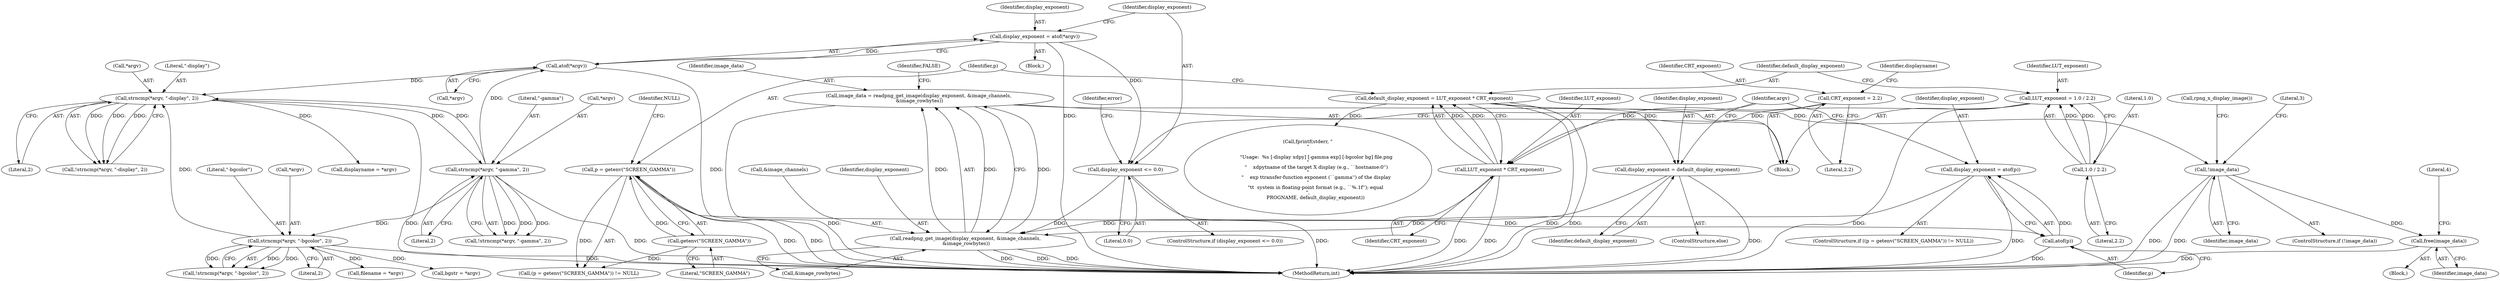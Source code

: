 digraph "0_Android_9d4853418ab2f754c2b63e091c29c5529b8b86ca_7@API" {
"1000476" [label="(Call,image_data = readpng_get_image(display_exponent, &image_channels,\n &image_rowbytes))"];
"1000478" [label="(Call,readpng_get_image(display_exponent, &image_channels,\n &image_rowbytes))"];
"1000177" [label="(Call,display_exponent = atof(p))"];
"1000179" [label="(Call,atof(p))"];
"1000172" [label="(Call,p = getenv(\"SCREEN_GAMMA\"))"];
"1000174" [label="(Call,getenv(\"SCREEN_GAMMA\"))"];
"1000237" [label="(Call,display_exponent <= 0.0)"];
"1000231" [label="(Call,display_exponent = atof(*argv))"];
"1000233" [label="(Call,atof(*argv))"];
"1000216" [label="(Call,strncmp(*argv, \"-gamma\", 2))"];
"1000195" [label="(Call,strncmp(*argv, \"-display\", 2))"];
"1000245" [label="(Call,strncmp(*argv, \"-bgcolor\", 2))"];
"1000182" [label="(Call,display_exponent = default_display_exponent)"];
"1000165" [label="(Call,default_display_exponent = LUT_exponent * CRT_exponent)"];
"1000167" [label="(Call,LUT_exponent * CRT_exponent)"];
"1000160" [label="(Call,LUT_exponent = 1.0 / 2.2)"];
"1000162" [label="(Call,1.0 / 2.2)"];
"1000144" [label="(Call,CRT_exponent = 2.2)"];
"1000489" [label="(Call,!image_data)"];
"1000497" [label="(Call,free(image_data))"];
"1000209" [label="(Call,displayname = *argv)"];
"1000493" [label="(Literal,3)"];
"1000173" [label="(Identifier,p)"];
"1000161" [label="(Identifier,LUT_exponent)"];
"1000177" [label="(Call,display_exponent = atof(p))"];
"1000241" [label="(Identifier,error)"];
"1000194" [label="(Call,!strncmp(*argv, \"-display\", 2))"];
"1000151" [label="(Identifier,displayname)"];
"1000496" [label="(Block,)"];
"1000239" [label="(Literal,0.0)"];
"1000477" [label="(Identifier,image_data)"];
"1000488" [label="(ControlStructure,if (!image_data))"];
"1000128" [label="(Block,)"];
"1000476" [label="(Call,image_data = readpng_get_image(display_exponent, &image_channels,\n &image_rowbytes))"];
"1000220" [label="(Literal,2)"];
"1000168" [label="(Identifier,LUT_exponent)"];
"1000480" [label="(Call,&image_channels)"];
"1000184" [label="(Identifier,default_display_exponent)"];
"1000195" [label="(Call,strncmp(*argv, \"-display\", 2))"];
"1000166" [label="(Identifier,default_display_exponent)"];
"1000552" [label="(MethodReturn,int)"];
"1000182" [label="(Call,display_exponent = default_display_exponent)"];
"1000174" [label="(Call,getenv(\"SCREEN_GAMMA\"))"];
"1000230" [label="(Block,)"];
"1000198" [label="(Literal,\"-display\")"];
"1000164" [label="(Literal,2.2)"];
"1000162" [label="(Call,1.0 / 2.2)"];
"1000219" [label="(Literal,\"-gamma\")"];
"1000489" [label="(Call,!image_data)"];
"1000145" [label="(Identifier,CRT_exponent)"];
"1000171" [label="(Call,(p = getenv(\"SCREEN_GAMMA\")) != NULL)"];
"1000485" [label="(Identifier,FALSE)"];
"1000234" [label="(Call,*argv)"];
"1000217" [label="(Call,*argv)"];
"1000183" [label="(Identifier,display_exponent)"];
"1000178" [label="(Identifier,display_exponent)"];
"1000144" [label="(Call,CRT_exponent = 2.2)"];
"1000500" [label="(Literal,4)"];
"1000248" [label="(Literal,\"-bgcolor\")"];
"1000236" [label="(ControlStructure,if (display_exponent <= 0.0))"];
"1000498" [label="(Identifier,image_data)"];
"1000244" [label="(Call,!strncmp(*argv, \"-bgcolor\", 2))"];
"1000189" [label="(Identifier,argv)"];
"1000176" [label="(Identifier,NULL)"];
"1000478" [label="(Call,readpng_get_image(display_exponent, &image_channels,\n &image_rowbytes))"];
"1000233" [label="(Call,atof(*argv))"];
"1000249" [label="(Literal,2)"];
"1000170" [label="(ControlStructure,if ((p = getenv(\"SCREEN_GAMMA\")) != NULL))"];
"1000318" [label="(Call,fprintf(stderr, \"\n\"\n\n           \"Usage:  %s [-display xdpy] [-gamma exp] [-bgcolor bg] file.png\n\"\n           \"    xdpy\tname of the target X display (e.g., ``hostname:0'')\n\"\n           \"    exp \ttransfer-function exponent (``gamma'') of the display\n\"\n          \"\t\t  system in floating-point format (e.g., ``%.1f''); equal\n\",\n          PROGNAME, default_display_exponent))"];
"1000146" [label="(Literal,2.2)"];
"1000290" [label="(Call,filename = *argv)"];
"1000231" [label="(Call,display_exponent = atof(*argv))"];
"1000260" [label="(Call,bgstr = *argv)"];
"1000245" [label="(Call,strncmp(*argv, \"-bgcolor\", 2))"];
"1000490" [label="(Identifier,image_data)"];
"1000215" [label="(Call,!strncmp(*argv, \"-gamma\", 2))"];
"1000237" [label="(Call,display_exponent <= 0.0)"];
"1000175" [label="(Literal,\"SCREEN_GAMMA\")"];
"1000196" [label="(Call,*argv)"];
"1000482" [label="(Call,&image_rowbytes)"];
"1000497" [label="(Call,free(image_data))"];
"1000180" [label="(Identifier,p)"];
"1000479" [label="(Identifier,display_exponent)"];
"1000238" [label="(Identifier,display_exponent)"];
"1000163" [label="(Literal,1.0)"];
"1000232" [label="(Identifier,display_exponent)"];
"1000495" [label="(Call,rpng_x_display_image())"];
"1000172" [label="(Call,p = getenv(\"SCREEN_GAMMA\"))"];
"1000216" [label="(Call,strncmp(*argv, \"-gamma\", 2))"];
"1000246" [label="(Call,*argv)"];
"1000179" [label="(Call,atof(p))"];
"1000160" [label="(Call,LUT_exponent = 1.0 / 2.2)"];
"1000181" [label="(ControlStructure,else)"];
"1000167" [label="(Call,LUT_exponent * CRT_exponent)"];
"1000199" [label="(Literal,2)"];
"1000169" [label="(Identifier,CRT_exponent)"];
"1000165" [label="(Call,default_display_exponent = LUT_exponent * CRT_exponent)"];
"1000476" -> "1000128"  [label="AST: "];
"1000476" -> "1000478"  [label="CFG: "];
"1000477" -> "1000476"  [label="AST: "];
"1000478" -> "1000476"  [label="AST: "];
"1000485" -> "1000476"  [label="CFG: "];
"1000476" -> "1000552"  [label="DDG: "];
"1000478" -> "1000476"  [label="DDG: "];
"1000478" -> "1000476"  [label="DDG: "];
"1000478" -> "1000476"  [label="DDG: "];
"1000476" -> "1000489"  [label="DDG: "];
"1000478" -> "1000482"  [label="CFG: "];
"1000479" -> "1000478"  [label="AST: "];
"1000480" -> "1000478"  [label="AST: "];
"1000482" -> "1000478"  [label="AST: "];
"1000478" -> "1000552"  [label="DDG: "];
"1000478" -> "1000552"  [label="DDG: "];
"1000478" -> "1000552"  [label="DDG: "];
"1000177" -> "1000478"  [label="DDG: "];
"1000237" -> "1000478"  [label="DDG: "];
"1000182" -> "1000478"  [label="DDG: "];
"1000177" -> "1000170"  [label="AST: "];
"1000177" -> "1000179"  [label="CFG: "];
"1000178" -> "1000177"  [label="AST: "];
"1000179" -> "1000177"  [label="AST: "];
"1000189" -> "1000177"  [label="CFG: "];
"1000177" -> "1000552"  [label="DDG: "];
"1000179" -> "1000177"  [label="DDG: "];
"1000179" -> "1000180"  [label="CFG: "];
"1000180" -> "1000179"  [label="AST: "];
"1000179" -> "1000552"  [label="DDG: "];
"1000172" -> "1000179"  [label="DDG: "];
"1000172" -> "1000171"  [label="AST: "];
"1000172" -> "1000174"  [label="CFG: "];
"1000173" -> "1000172"  [label="AST: "];
"1000174" -> "1000172"  [label="AST: "];
"1000176" -> "1000172"  [label="CFG: "];
"1000172" -> "1000552"  [label="DDG: "];
"1000172" -> "1000552"  [label="DDG: "];
"1000172" -> "1000171"  [label="DDG: "];
"1000174" -> "1000172"  [label="DDG: "];
"1000174" -> "1000175"  [label="CFG: "];
"1000175" -> "1000174"  [label="AST: "];
"1000174" -> "1000171"  [label="DDG: "];
"1000237" -> "1000236"  [label="AST: "];
"1000237" -> "1000239"  [label="CFG: "];
"1000238" -> "1000237"  [label="AST: "];
"1000239" -> "1000237"  [label="AST: "];
"1000189" -> "1000237"  [label="CFG: "];
"1000241" -> "1000237"  [label="CFG: "];
"1000237" -> "1000552"  [label="DDG: "];
"1000231" -> "1000237"  [label="DDG: "];
"1000231" -> "1000230"  [label="AST: "];
"1000231" -> "1000233"  [label="CFG: "];
"1000232" -> "1000231"  [label="AST: "];
"1000233" -> "1000231"  [label="AST: "];
"1000238" -> "1000231"  [label="CFG: "];
"1000231" -> "1000552"  [label="DDG: "];
"1000233" -> "1000231"  [label="DDG: "];
"1000233" -> "1000234"  [label="CFG: "];
"1000234" -> "1000233"  [label="AST: "];
"1000233" -> "1000552"  [label="DDG: "];
"1000233" -> "1000195"  [label="DDG: "];
"1000216" -> "1000233"  [label="DDG: "];
"1000216" -> "1000215"  [label="AST: "];
"1000216" -> "1000220"  [label="CFG: "];
"1000217" -> "1000216"  [label="AST: "];
"1000219" -> "1000216"  [label="AST: "];
"1000220" -> "1000216"  [label="AST: "];
"1000215" -> "1000216"  [label="CFG: "];
"1000216" -> "1000552"  [label="DDG: "];
"1000216" -> "1000195"  [label="DDG: "];
"1000216" -> "1000215"  [label="DDG: "];
"1000216" -> "1000215"  [label="DDG: "];
"1000216" -> "1000215"  [label="DDG: "];
"1000195" -> "1000216"  [label="DDG: "];
"1000216" -> "1000245"  [label="DDG: "];
"1000195" -> "1000194"  [label="AST: "];
"1000195" -> "1000199"  [label="CFG: "];
"1000196" -> "1000195"  [label="AST: "];
"1000198" -> "1000195"  [label="AST: "];
"1000199" -> "1000195"  [label="AST: "];
"1000194" -> "1000195"  [label="CFG: "];
"1000195" -> "1000552"  [label="DDG: "];
"1000195" -> "1000194"  [label="DDG: "];
"1000195" -> "1000194"  [label="DDG: "];
"1000195" -> "1000194"  [label="DDG: "];
"1000245" -> "1000195"  [label="DDG: "];
"1000195" -> "1000209"  [label="DDG: "];
"1000245" -> "1000244"  [label="AST: "];
"1000245" -> "1000249"  [label="CFG: "];
"1000246" -> "1000245"  [label="AST: "];
"1000248" -> "1000245"  [label="AST: "];
"1000249" -> "1000245"  [label="AST: "];
"1000244" -> "1000245"  [label="CFG: "];
"1000245" -> "1000552"  [label="DDG: "];
"1000245" -> "1000244"  [label="DDG: "];
"1000245" -> "1000244"  [label="DDG: "];
"1000245" -> "1000244"  [label="DDG: "];
"1000245" -> "1000260"  [label="DDG: "];
"1000245" -> "1000290"  [label="DDG: "];
"1000182" -> "1000181"  [label="AST: "];
"1000182" -> "1000184"  [label="CFG: "];
"1000183" -> "1000182"  [label="AST: "];
"1000184" -> "1000182"  [label="AST: "];
"1000189" -> "1000182"  [label="CFG: "];
"1000182" -> "1000552"  [label="DDG: "];
"1000165" -> "1000182"  [label="DDG: "];
"1000165" -> "1000128"  [label="AST: "];
"1000165" -> "1000167"  [label="CFG: "];
"1000166" -> "1000165"  [label="AST: "];
"1000167" -> "1000165"  [label="AST: "];
"1000173" -> "1000165"  [label="CFG: "];
"1000165" -> "1000552"  [label="DDG: "];
"1000165" -> "1000552"  [label="DDG: "];
"1000167" -> "1000165"  [label="DDG: "];
"1000167" -> "1000165"  [label="DDG: "];
"1000165" -> "1000318"  [label="DDG: "];
"1000167" -> "1000169"  [label="CFG: "];
"1000168" -> "1000167"  [label="AST: "];
"1000169" -> "1000167"  [label="AST: "];
"1000167" -> "1000552"  [label="DDG: "];
"1000167" -> "1000552"  [label="DDG: "];
"1000160" -> "1000167"  [label="DDG: "];
"1000144" -> "1000167"  [label="DDG: "];
"1000160" -> "1000128"  [label="AST: "];
"1000160" -> "1000162"  [label="CFG: "];
"1000161" -> "1000160"  [label="AST: "];
"1000162" -> "1000160"  [label="AST: "];
"1000166" -> "1000160"  [label="CFG: "];
"1000160" -> "1000552"  [label="DDG: "];
"1000162" -> "1000160"  [label="DDG: "];
"1000162" -> "1000160"  [label="DDG: "];
"1000162" -> "1000164"  [label="CFG: "];
"1000163" -> "1000162"  [label="AST: "];
"1000164" -> "1000162"  [label="AST: "];
"1000144" -> "1000128"  [label="AST: "];
"1000144" -> "1000146"  [label="CFG: "];
"1000145" -> "1000144"  [label="AST: "];
"1000146" -> "1000144"  [label="AST: "];
"1000151" -> "1000144"  [label="CFG: "];
"1000489" -> "1000488"  [label="AST: "];
"1000489" -> "1000490"  [label="CFG: "];
"1000490" -> "1000489"  [label="AST: "];
"1000493" -> "1000489"  [label="CFG: "];
"1000495" -> "1000489"  [label="CFG: "];
"1000489" -> "1000552"  [label="DDG: "];
"1000489" -> "1000552"  [label="DDG: "];
"1000489" -> "1000497"  [label="DDG: "];
"1000497" -> "1000496"  [label="AST: "];
"1000497" -> "1000498"  [label="CFG: "];
"1000498" -> "1000497"  [label="AST: "];
"1000500" -> "1000497"  [label="CFG: "];
"1000497" -> "1000552"  [label="DDG: "];
}
